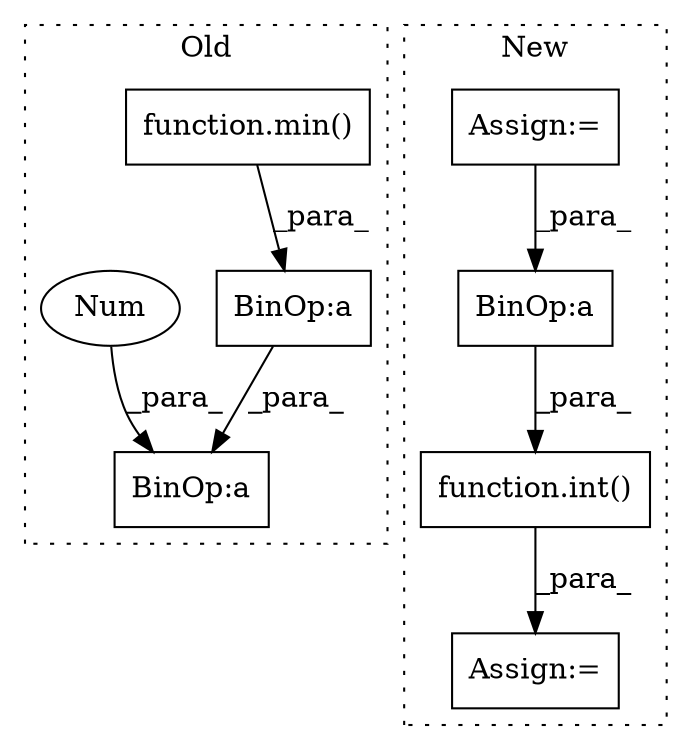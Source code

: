 digraph G {
subgraph cluster0 {
1 [label="function.min()" a="75" s="5494,5554" l="4,1" shape="box"];
6 [label="BinOp:a" a="82" s="5812" l="3" shape="box"];
7 [label="BinOp:a" a="82" s="5824" l="3" shape="box"];
8 [label="Num" a="76" s="5827" l="1" shape="ellipse"];
label = "Old";
style="dotted";
}
subgraph cluster1 {
2 [label="function.int()" a="75" s="6078,6107" l="4,1" shape="box"];
3 [label="Assign:=" a="68" s="6075" l="3" shape="box"];
4 [label="BinOp:a" a="82" s="6103" l="3" shape="box"];
5 [label="Assign:=" a="68" s="5751" l="3" shape="box"];
label = "New";
style="dotted";
}
1 -> 6 [label="_para_"];
2 -> 3 [label="_para_"];
4 -> 2 [label="_para_"];
5 -> 4 [label="_para_"];
6 -> 7 [label="_para_"];
8 -> 7 [label="_para_"];
}